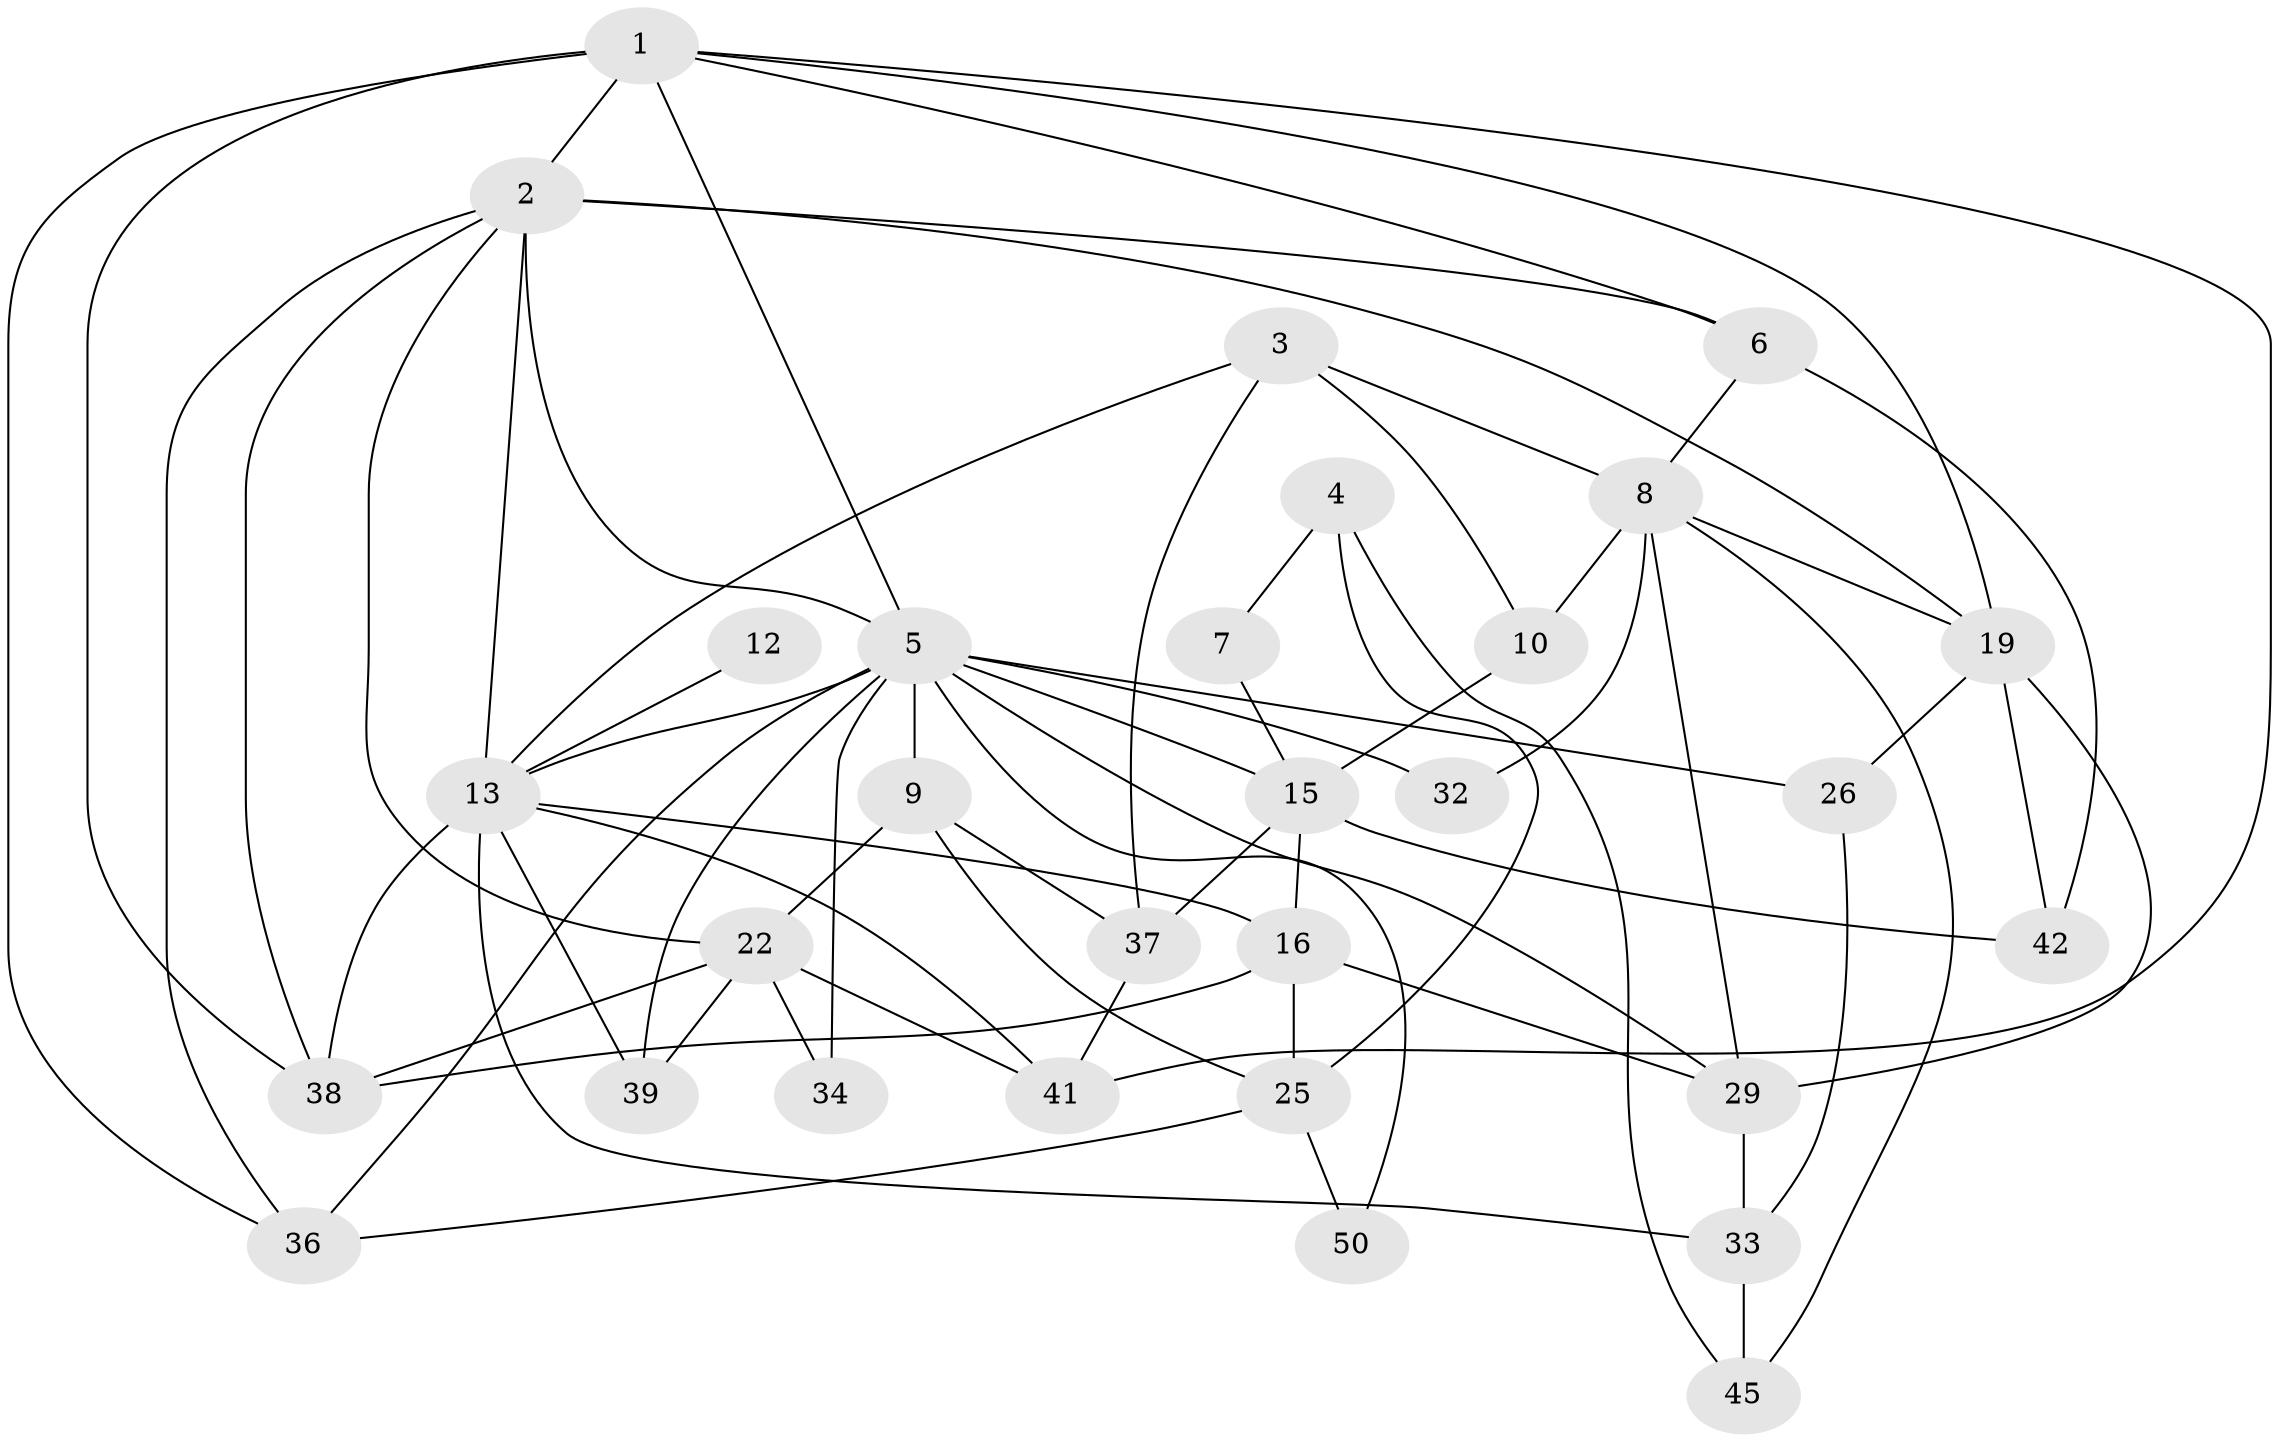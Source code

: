 // original degree distribution, {4: 0.28, 3: 0.26, 5: 0.2, 2: 0.14, 7: 0.1, 6: 0.02}
// Generated by graph-tools (version 1.1) at 2025/18/03/04/25 18:18:41]
// undirected, 30 vertices, 68 edges
graph export_dot {
graph [start="1"]
  node [color=gray90,style=filled];
  1 [super="+35"];
  2 [super="+14+49"];
  3;
  4;
  5 [super="+31+21"];
  6 [super="+11"];
  7;
  8 [super="+23"];
  9;
  10 [super="+28"];
  12;
  13 [super="+17"];
  15 [super="+48"];
  16;
  19 [super="+20+24"];
  22 [super="+40"];
  25;
  26;
  29;
  32;
  33;
  34;
  36;
  37;
  38 [super="+47"];
  39 [super="+43"];
  41;
  42;
  45;
  50;
  1 -- 36;
  1 -- 41;
  1 -- 6 [weight=2];
  1 -- 2 [weight=2];
  1 -- 5;
  1 -- 38;
  1 -- 19;
  2 -- 6;
  2 -- 38;
  2 -- 22;
  2 -- 36;
  2 -- 19;
  2 -- 5 [weight=2];
  2 -- 13 [weight=2];
  3 -- 37;
  3 -- 8;
  3 -- 10;
  3 -- 13;
  4 -- 25;
  4 -- 45;
  4 -- 7;
  5 -- 32;
  5 -- 39;
  5 -- 34;
  5 -- 15;
  5 -- 36;
  5 -- 9;
  5 -- 50;
  5 -- 26 [weight=2];
  5 -- 29;
  5 -- 13;
  6 -- 8;
  6 -- 42;
  7 -- 15;
  8 -- 29 [weight=2];
  8 -- 32;
  8 -- 10;
  8 -- 45;
  8 -- 19;
  9 -- 25;
  9 -- 37;
  9 -- 22;
  10 -- 15 [weight=3];
  12 -- 13 [weight=2];
  13 -- 39 [weight=2];
  13 -- 41;
  13 -- 16;
  13 -- 33;
  13 -- 38;
  15 -- 16;
  15 -- 37;
  15 -- 42;
  16 -- 29;
  16 -- 25;
  16 -- 38;
  19 -- 42;
  19 -- 26;
  19 -- 29;
  22 -- 41;
  22 -- 34;
  22 -- 38;
  22 -- 39 [weight=2];
  25 -- 36;
  25 -- 50;
  26 -- 33;
  29 -- 33;
  33 -- 45;
  37 -- 41;
}
